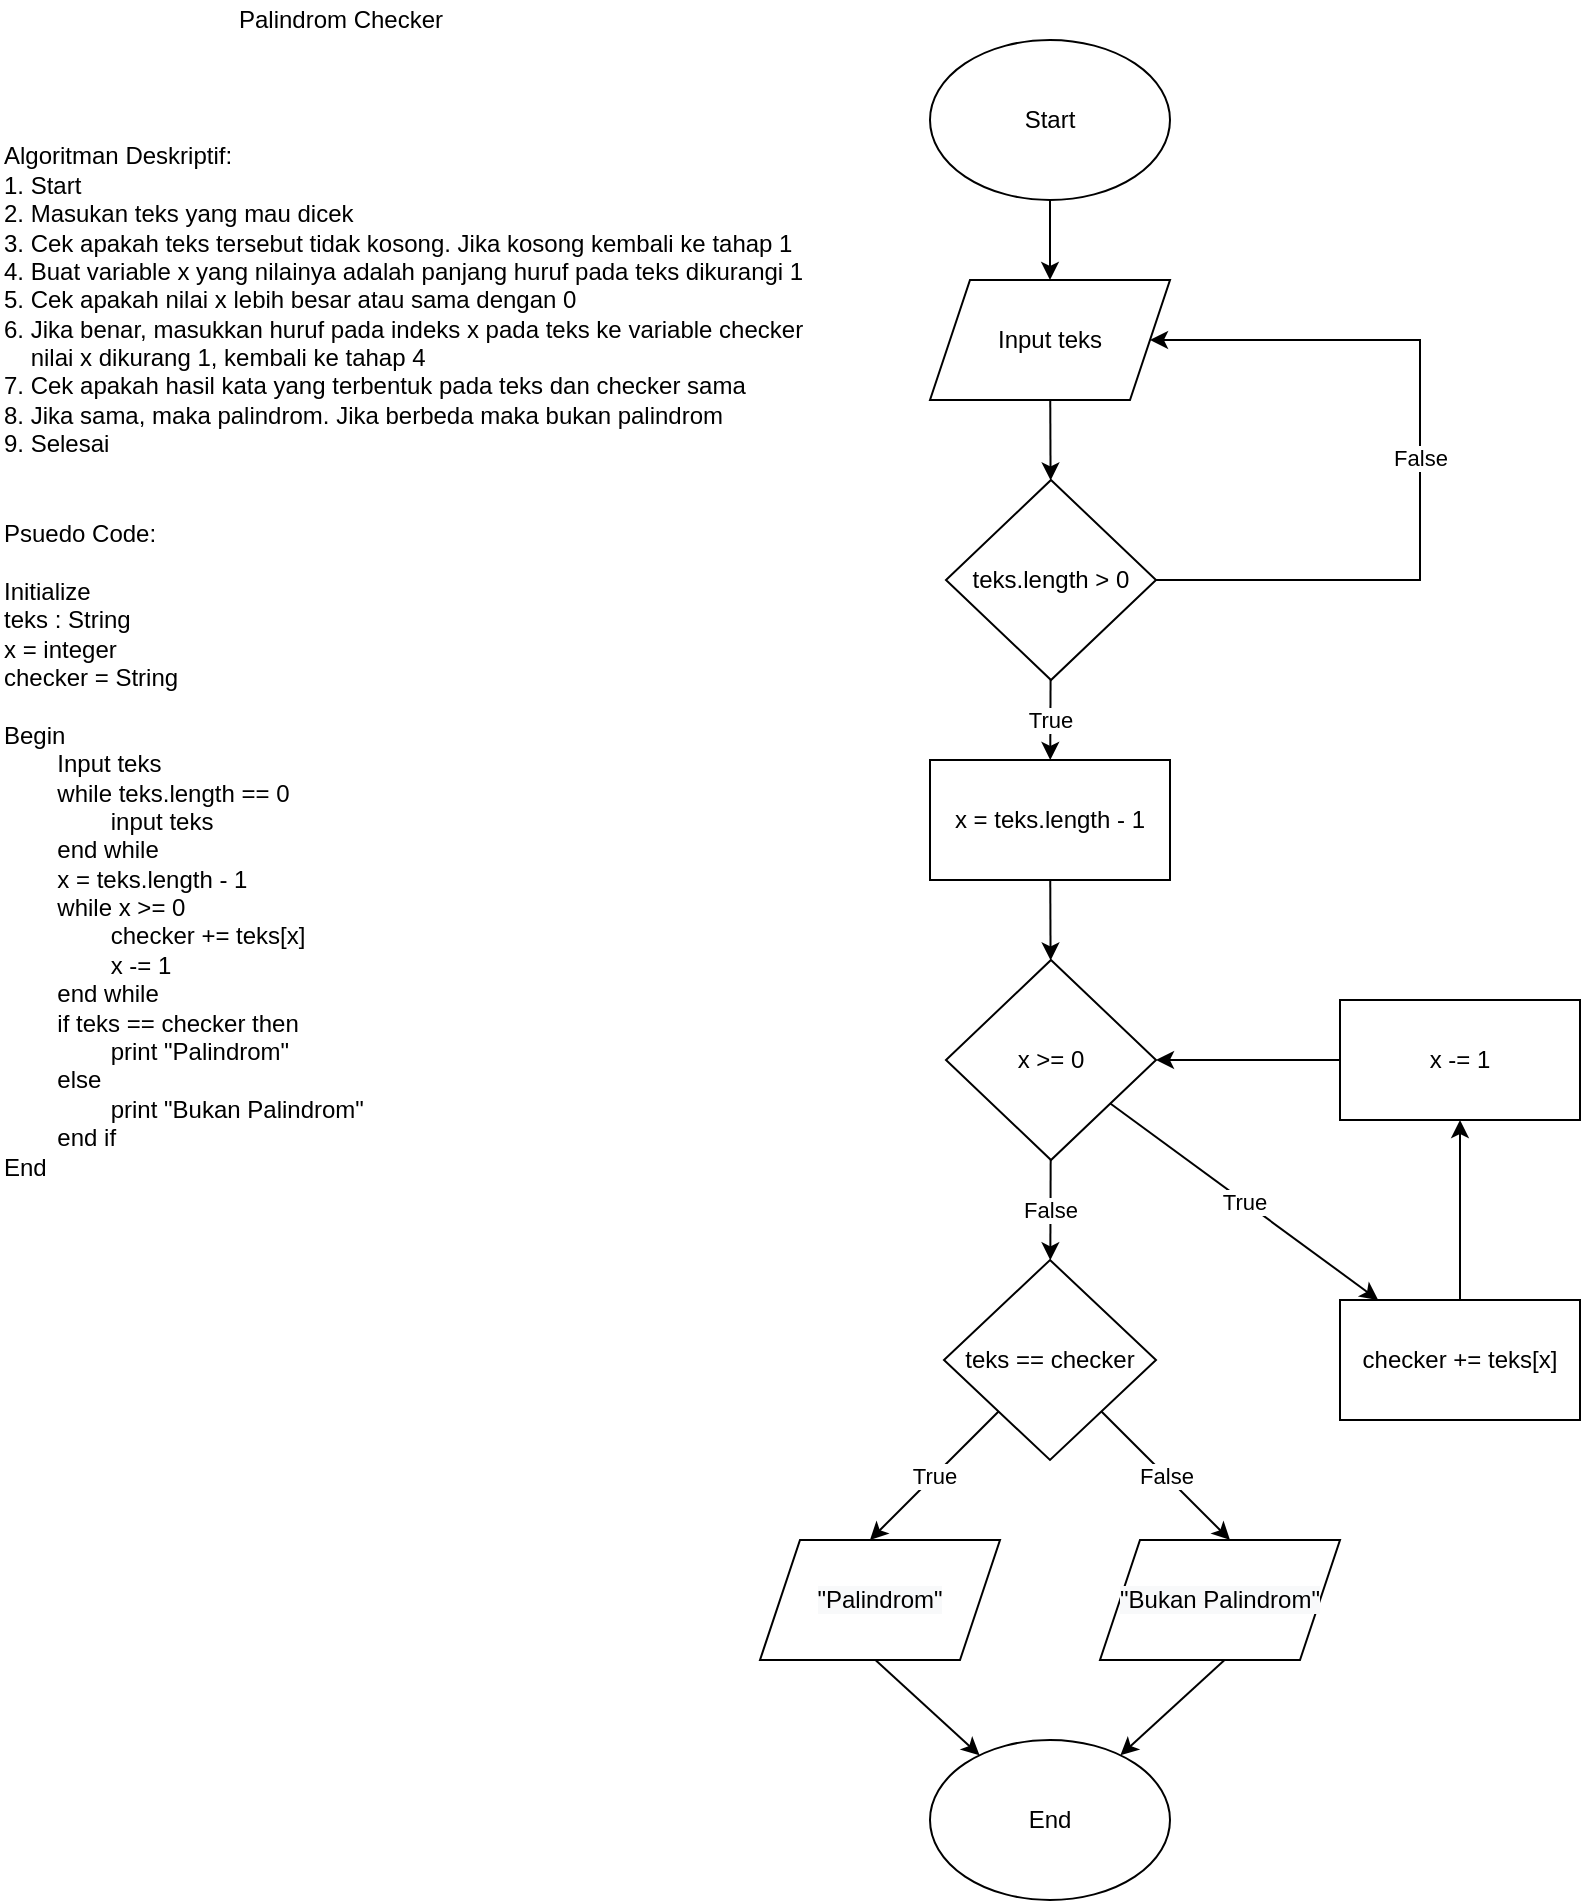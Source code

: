<mxfile version="16.2.4" type="device"><diagram id="TzwmHVuXoJwONtjWN8YU" name="Page-1"><mxGraphModel dx="2272" dy="800" grid="1" gridSize="10" guides="1" tooltips="1" connect="1" arrows="1" fold="1" page="1" pageScale="1" pageWidth="850" pageHeight="1100" math="0" shadow="0"><root><mxCell id="0"/><mxCell id="1" parent="0"/><mxCell id="dVH_zuSkdQ6qBes_Dng0-1" value="Palindrom Checker&lt;br&gt;" style="text;html=1;align=center;verticalAlign=middle;resizable=0;points=[];autosize=1;strokeColor=none;fillColor=none;" parent="1" vertex="1"><mxGeometry x="10" y="20" width="120" height="20" as="geometry"/></mxCell><mxCell id="dVH_zuSkdQ6qBes_Dng0-2" value="Start" style="ellipse;whiteSpace=wrap;html=1;" parent="1" vertex="1"><mxGeometry x="365" y="40" width="120" height="80" as="geometry"/></mxCell><mxCell id="dVH_zuSkdQ6qBes_Dng0-3" value="Input teks" style="shape=parallelogram;perimeter=parallelogramPerimeter;whiteSpace=wrap;html=1;fixedSize=1;" parent="1" vertex="1"><mxGeometry x="365" y="160" width="120" height="60" as="geometry"/></mxCell><mxCell id="dVH_zuSkdQ6qBes_Dng0-4" value="teks.length &amp;gt; 0" style="rhombus;whiteSpace=wrap;html=1;" parent="1" vertex="1"><mxGeometry x="373" y="260" width="105" height="100" as="geometry"/></mxCell><mxCell id="dVH_zuSkdQ6qBes_Dng0-5" value="" style="endArrow=classic;html=1;rounded=0;" parent="1" source="dVH_zuSkdQ6qBes_Dng0-2" target="dVH_zuSkdQ6qBes_Dng0-3" edge="1"><mxGeometry width="50" height="50" relative="1" as="geometry"><mxPoint x="420" y="90" as="sourcePoint"/><mxPoint x="450" y="70" as="targetPoint"/></mxGeometry></mxCell><mxCell id="dVH_zuSkdQ6qBes_Dng0-6" value="" style="endArrow=classic;html=1;rounded=0;" parent="1" source="dVH_zuSkdQ6qBes_Dng0-3" target="dVH_zuSkdQ6qBes_Dng0-4" edge="1"><mxGeometry width="50" height="50" relative="1" as="geometry"><mxPoint x="400" y="420" as="sourcePoint"/><mxPoint x="450" y="370" as="targetPoint"/></mxGeometry></mxCell><mxCell id="dVH_zuSkdQ6qBes_Dng0-7" value="False" style="endArrow=classic;html=1;rounded=0;" parent="1" source="dVH_zuSkdQ6qBes_Dng0-4" target="dVH_zuSkdQ6qBes_Dng0-3" edge="1"><mxGeometry width="50" height="50" relative="1" as="geometry"><mxPoint x="400" y="420" as="sourcePoint"/><mxPoint x="580" y="310" as="targetPoint"/><Array as="points"><mxPoint x="610" y="310"/><mxPoint x="610" y="190"/></Array></mxGeometry></mxCell><mxCell id="dVH_zuSkdQ6qBes_Dng0-8" value="x &amp;gt;= 0" style="rhombus;whiteSpace=wrap;html=1;" parent="1" vertex="1"><mxGeometry x="373" y="500" width="105" height="100" as="geometry"/></mxCell><mxCell id="dVH_zuSkdQ6qBes_Dng0-9" value="x = teks.length - 1" style="rounded=0;whiteSpace=wrap;html=1;" parent="1" vertex="1"><mxGeometry x="365" y="400" width="120" height="60" as="geometry"/></mxCell><mxCell id="dVH_zuSkdQ6qBes_Dng0-10" value="True" style="endArrow=classic;html=1;rounded=0;" parent="1" source="dVH_zuSkdQ6qBes_Dng0-4" target="dVH_zuSkdQ6qBes_Dng0-9" edge="1"><mxGeometry width="50" height="50" relative="1" as="geometry"><mxPoint x="400" y="420" as="sourcePoint"/><mxPoint x="450" y="370" as="targetPoint"/></mxGeometry></mxCell><mxCell id="dVH_zuSkdQ6qBes_Dng0-11" value="" style="endArrow=classic;html=1;rounded=0;" parent="1" source="dVH_zuSkdQ6qBes_Dng0-9" target="dVH_zuSkdQ6qBes_Dng0-8" edge="1"><mxGeometry width="50" height="50" relative="1" as="geometry"><mxPoint x="400" y="420" as="sourcePoint"/><mxPoint x="450" y="370" as="targetPoint"/></mxGeometry></mxCell><mxCell id="dVH_zuSkdQ6qBes_Dng0-12" value="checker += teks[x]" style="rounded=0;whiteSpace=wrap;html=1;" parent="1" vertex="1"><mxGeometry x="570" y="670" width="120" height="60" as="geometry"/></mxCell><mxCell id="dVH_zuSkdQ6qBes_Dng0-17" style="edgeStyle=orthogonalEdgeStyle;rounded=0;orthogonalLoop=1;jettySize=auto;html=1;exitX=0.5;exitY=1;exitDx=0;exitDy=0;" parent="1" source="dVH_zuSkdQ6qBes_Dng0-13" edge="1"><mxGeometry relative="1" as="geometry"><mxPoint x="630" y="580" as="targetPoint"/></mxGeometry></mxCell><mxCell id="dVH_zuSkdQ6qBes_Dng0-13" value="x -= 1" style="rounded=0;whiteSpace=wrap;html=1;" parent="1" vertex="1"><mxGeometry x="570" y="520" width="120" height="60" as="geometry"/></mxCell><mxCell id="dVH_zuSkdQ6qBes_Dng0-14" value="True" style="endArrow=classic;html=1;rounded=0;" parent="1" source="dVH_zuSkdQ6qBes_Dng0-8" target="dVH_zuSkdQ6qBes_Dng0-12" edge="1"><mxGeometry width="50" height="50" relative="1" as="geometry"><mxPoint x="400" y="620" as="sourcePoint"/><mxPoint x="450" y="570" as="targetPoint"/></mxGeometry></mxCell><mxCell id="dVH_zuSkdQ6qBes_Dng0-15" value="" style="endArrow=classic;html=1;rounded=0;" parent="1" source="dVH_zuSkdQ6qBes_Dng0-12" target="dVH_zuSkdQ6qBes_Dng0-13" edge="1"><mxGeometry width="50" height="50" relative="1" as="geometry"><mxPoint x="400" y="620" as="sourcePoint"/><mxPoint x="450" y="570" as="targetPoint"/></mxGeometry></mxCell><mxCell id="dVH_zuSkdQ6qBes_Dng0-16" value="" style="endArrow=classic;html=1;rounded=0;" parent="1" source="dVH_zuSkdQ6qBes_Dng0-13" target="dVH_zuSkdQ6qBes_Dng0-8" edge="1"><mxGeometry width="50" height="50" relative="1" as="geometry"><mxPoint x="400" y="620" as="sourcePoint"/><mxPoint x="450" y="570" as="targetPoint"/></mxGeometry></mxCell><mxCell id="dVH_zuSkdQ6qBes_Dng0-19" value="False" style="endArrow=classic;html=1;rounded=0;" parent="1" source="dVH_zuSkdQ6qBes_Dng0-8" target="dVH_zuSkdQ6qBes_Dng0-21" edge="1"><mxGeometry width="50" height="50" relative="1" as="geometry"><mxPoint x="400" y="620" as="sourcePoint"/><mxPoint x="425.5" y="650" as="targetPoint"/></mxGeometry></mxCell><mxCell id="dVH_zuSkdQ6qBes_Dng0-21" value="teks == checker" style="rhombus;whiteSpace=wrap;html=1;" parent="1" vertex="1"><mxGeometry x="372" y="650" width="106" height="100" as="geometry"/></mxCell><mxCell id="dVH_zuSkdQ6qBes_Dng0-25" value="End" style="ellipse;whiteSpace=wrap;html=1;" parent="1" vertex="1"><mxGeometry x="365" y="890" width="120" height="80" as="geometry"/></mxCell><mxCell id="dVH_zuSkdQ6qBes_Dng0-26" value="True" style="endArrow=classic;html=1;rounded=0;" parent="1" source="dVH_zuSkdQ6qBes_Dng0-21" edge="1"><mxGeometry width="50" height="50" relative="1" as="geometry"><mxPoint x="400" y="910" as="sourcePoint"/><mxPoint x="335" y="790" as="targetPoint"/></mxGeometry></mxCell><mxCell id="dVH_zuSkdQ6qBes_Dng0-27" value="" style="endArrow=classic;html=1;rounded=0;" parent="1" target="dVH_zuSkdQ6qBes_Dng0-25" edge="1"><mxGeometry width="50" height="50" relative="1" as="geometry"><mxPoint x="512.273" y="850" as="sourcePoint"/><mxPoint x="450" y="860" as="targetPoint"/></mxGeometry></mxCell><mxCell id="dVH_zuSkdQ6qBes_Dng0-28" value="False" style="endArrow=classic;html=1;rounded=0;" parent="1" source="dVH_zuSkdQ6qBes_Dng0-21" edge="1"><mxGeometry width="50" height="50" relative="1" as="geometry"><mxPoint x="400" y="910" as="sourcePoint"/><mxPoint x="515" y="790" as="targetPoint"/></mxGeometry></mxCell><mxCell id="dVH_zuSkdQ6qBes_Dng0-29" value="" style="endArrow=classic;html=1;rounded=0;" parent="1" target="dVH_zuSkdQ6qBes_Dng0-25" edge="1"><mxGeometry width="50" height="50" relative="1" as="geometry"><mxPoint x="337.727" y="850" as="sourcePoint"/><mxPoint x="450" y="860" as="targetPoint"/></mxGeometry></mxCell><mxCell id="dVH_zuSkdQ6qBes_Dng0-30" value="Algoritman Deskriptif:&lt;br&gt;1. Start&lt;br&gt;2. Masukan teks yang mau dicek&lt;br&gt;3. Cek apakah teks tersebut tidak kosong. Jika kosong kembali ke tahap 1&lt;br&gt;4. Buat variable x yang nilainya adalah panjang huruf pada teks dikurangi 1&lt;br&gt;5. Cek apakah nilai x lebih besar atau sama dengan 0&lt;br&gt;6. Jika benar, masukkan huruf pada indeks x pada teks ke variable checker&lt;br&gt;&amp;nbsp; &amp;nbsp; nilai x dikurang 1, kembali ke tahap 4&lt;br&gt;7. Cek apakah hasil kata yang terbentuk pada teks dan checker sama&lt;br&gt;8. Jika sama, maka palindrom. Jika berbeda maka bukan palindrom&lt;br&gt;9. Selesai" style="text;html=1;align=left;verticalAlign=middle;resizable=0;points=[];autosize=1;strokeColor=none;fillColor=none;" parent="1" vertex="1"><mxGeometry x="-100" y="90" width="420" height="160" as="geometry"/></mxCell><mxCell id="dVH_zuSkdQ6qBes_Dng0-31" value="Psuedo Code:&lt;br&gt;&lt;br&gt;Initialize&lt;br&gt;teks : String&lt;br&gt;x = integer&lt;br&gt;checker = String&lt;br&gt;&lt;br&gt;Begin&lt;br&gt;&lt;span style=&quot;white-space: pre&quot;&gt;&#9;&lt;/span&gt;Input teks&lt;br&gt;&lt;span style=&quot;white-space: pre&quot;&gt;&#9;&lt;/span&gt;while teks.length == 0&lt;br&gt;&lt;span style=&quot;white-space: pre&quot;&gt;&#9;&lt;span style=&quot;white-space: pre&quot;&gt;&#9;&lt;/span&gt;i&lt;/span&gt;nput teks&lt;br&gt;&lt;span style=&quot;white-space: pre&quot;&gt;&#9;&lt;/span&gt;end while&lt;br&gt;&lt;span style=&quot;white-space: pre&quot;&gt;&#9;&lt;/span&gt;x = teks.length - 1&lt;br&gt;&lt;span style=&quot;white-space: pre&quot;&gt;&#9;&lt;/span&gt;while x &amp;gt;= 0&lt;br&gt;&lt;span style=&quot;white-space: pre&quot;&gt;&#9;&lt;/span&gt;&lt;span style=&quot;white-space: pre&quot;&gt;&#9;&lt;/span&gt;checker += teks[x]&lt;br&gt;&lt;span style=&quot;white-space: pre&quot;&gt;&#9;&lt;/span&gt;&lt;span style=&quot;white-space: pre&quot;&gt;&#9;&lt;/span&gt;x -= 1&lt;br&gt;&lt;span style=&quot;white-space: pre&quot;&gt;&#9;&lt;/span&gt;end while&lt;br&gt;&lt;span style=&quot;white-space: pre&quot;&gt;&#9;&lt;/span&gt;if teks == checker then&lt;br&gt;&lt;span style=&quot;white-space: pre&quot;&gt;&#9;&lt;/span&gt;&lt;span style=&quot;white-space: pre&quot;&gt;&#9;&lt;/span&gt;print &quot;Palindrom&quot;&lt;br&gt;&lt;span style=&quot;white-space: pre&quot;&gt;&#9;&lt;/span&gt;else&amp;nbsp;&lt;br&gt;&lt;span style=&quot;white-space: pre&quot;&gt;&#9;&lt;/span&gt;&lt;span style=&quot;white-space: pre&quot;&gt;&#9;&lt;/span&gt;print &quot;Bukan Palindrom&quot;&lt;br&gt;&lt;span style=&quot;white-space: pre&quot;&gt;&#9;&lt;/span&gt;end if&lt;br&gt;End" style="text;html=1;align=left;verticalAlign=middle;resizable=0;points=[];autosize=1;strokeColor=none;fillColor=none;" parent="1" vertex="1"><mxGeometry x="-100" y="280" width="200" height="330" as="geometry"/></mxCell><mxCell id="quiCo3jz9sc28bLslvk--1" value="&#10;&#10;&lt;span style=&quot;color: rgb(0, 0, 0); font-family: helvetica; font-size: 12px; font-style: normal; font-weight: 400; letter-spacing: normal; text-align: center; text-indent: 0px; text-transform: none; word-spacing: 0px; background-color: rgb(248, 249, 250); display: inline; float: none;&quot;&gt;&quot;Palindrom&quot;&lt;/span&gt;&#10;&#10;" style="shape=parallelogram;perimeter=parallelogramPerimeter;whiteSpace=wrap;html=1;fixedSize=1;" vertex="1" parent="1"><mxGeometry x="280" y="790" width="120" height="60" as="geometry"/></mxCell><mxCell id="quiCo3jz9sc28bLslvk--2" value="&lt;span style=&quot;color: rgb(0 , 0 , 0) ; font-family: &amp;#34;helvetica&amp;#34; ; font-size: 12px ; font-style: normal ; font-weight: 400 ; letter-spacing: normal ; text-align: center ; text-indent: 0px ; text-transform: none ; word-spacing: 0px ; background-color: rgb(248 , 249 , 250) ; display: inline ; float: none&quot;&gt;&quot;Bukan Palindrom&quot;&lt;/span&gt;" style="shape=parallelogram;perimeter=parallelogramPerimeter;whiteSpace=wrap;html=1;fixedSize=1;" vertex="1" parent="1"><mxGeometry x="450" y="790" width="120" height="60" as="geometry"/></mxCell></root></mxGraphModel></diagram></mxfile>